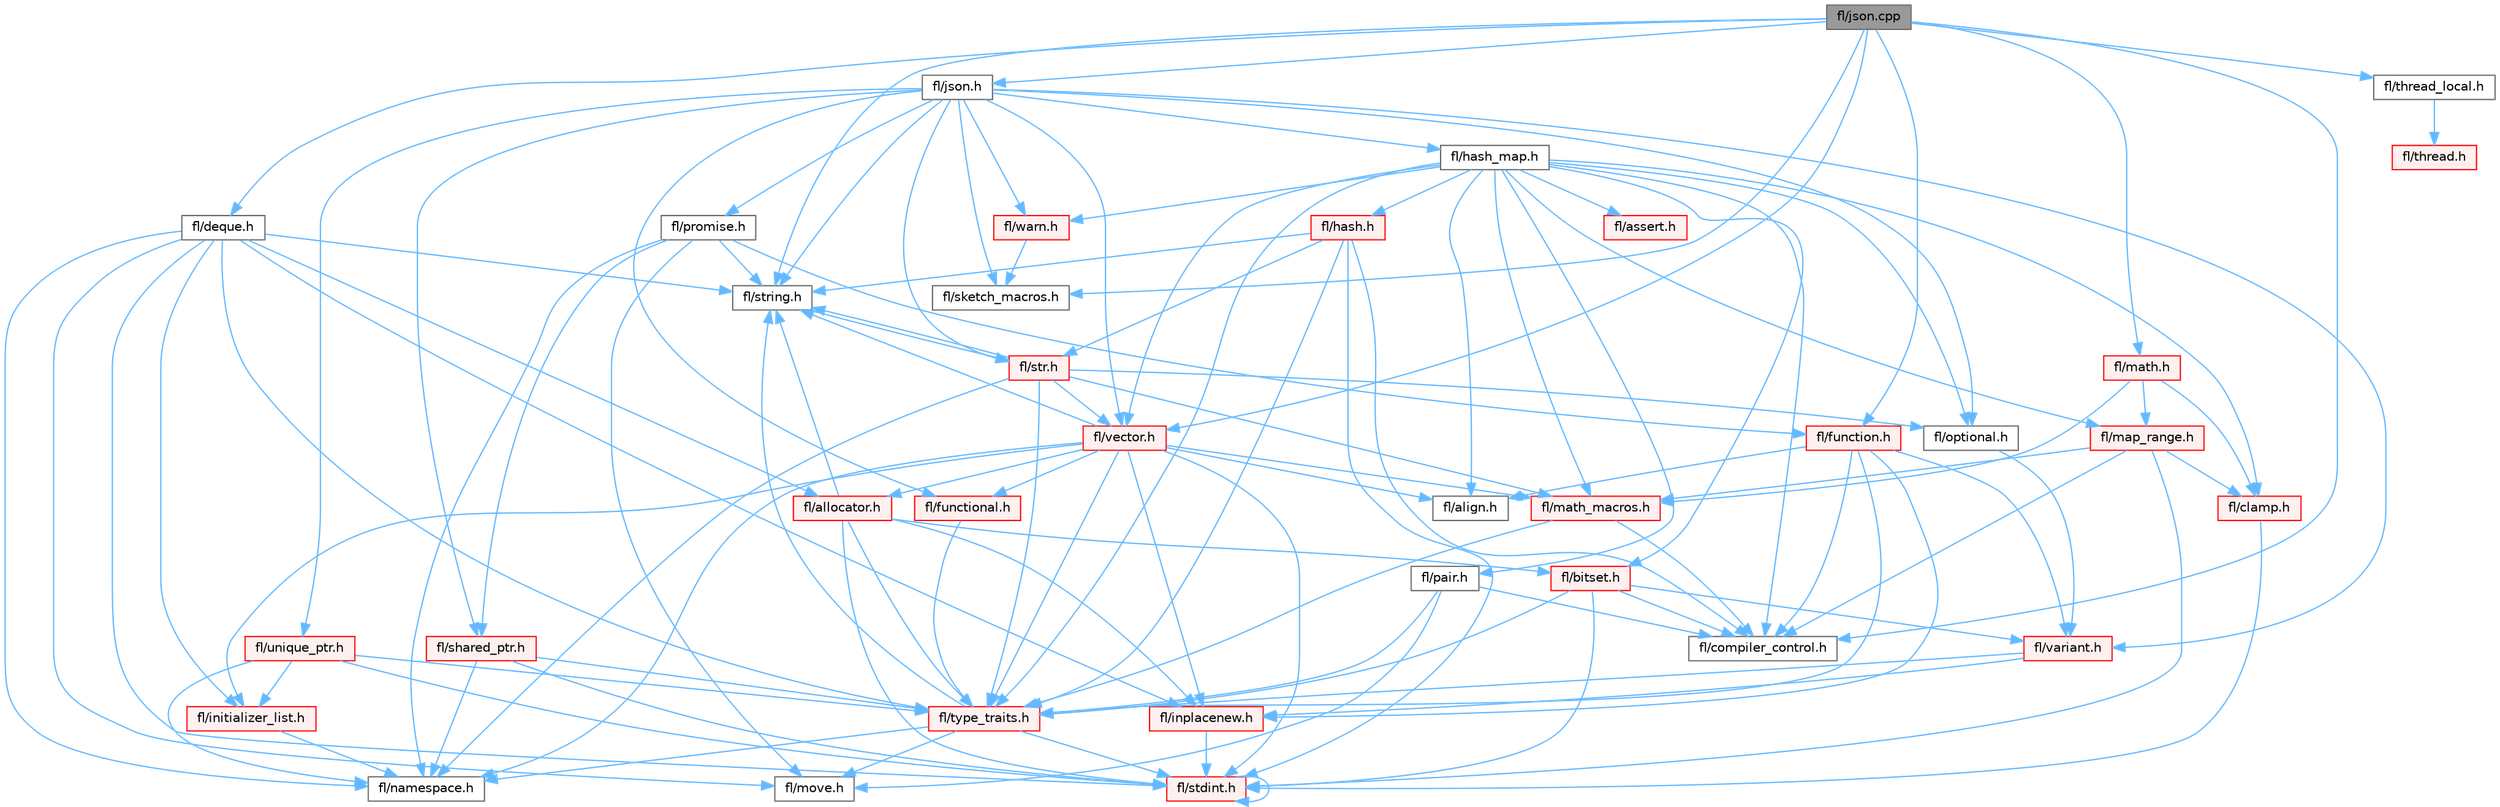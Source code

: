 digraph "fl/json.cpp"
{
 // INTERACTIVE_SVG=YES
 // LATEX_PDF_SIZE
  bgcolor="transparent";
  edge [fontname=Helvetica,fontsize=10,labelfontname=Helvetica,labelfontsize=10];
  node [fontname=Helvetica,fontsize=10,shape=box,height=0.2,width=0.4];
  Node1 [id="Node000001",label="fl/json.cpp",height=0.2,width=0.4,color="gray40", fillcolor="grey60", style="filled", fontcolor="black",tooltip=" "];
  Node1 -> Node2 [id="edge1_Node000001_Node000002",color="steelblue1",style="solid",tooltip=" "];
  Node2 [id="Node000002",label="fl/json.h",height=0.2,width=0.4,color="grey40", fillcolor="white", style="filled",URL="$d7/d91/fl_2json_8h.html",tooltip="FastLED's Elegant JSON Library: fl::Json"];
  Node2 -> Node3 [id="edge2_Node000002_Node000003",color="steelblue1",style="solid",tooltip=" "];
  Node3 [id="Node000003",label="fl/string.h",height=0.2,width=0.4,color="grey40", fillcolor="white", style="filled",URL="$da/d66/string_8h.html",tooltip=" "];
  Node3 -> Node4 [id="edge3_Node000003_Node000004",color="steelblue1",style="solid",tooltip=" "];
  Node4 [id="Node000004",label="fl/str.h",height=0.2,width=0.4,color="red", fillcolor="#FFF0F0", style="filled",URL="$d1/d93/str_8h.html",tooltip=" "];
  Node4 -> Node3 [id="edge4_Node000004_Node000003",color="steelblue1",style="solid",tooltip=" "];
  Node4 -> Node15 [id="edge5_Node000004_Node000015",color="steelblue1",style="solid",tooltip=" "];
  Node15 [id="Node000015",label="fl/math_macros.h",height=0.2,width=0.4,color="red", fillcolor="#FFF0F0", style="filled",URL="$d8/db8/math__macros_8h.html",tooltip=" "];
  Node15 -> Node16 [id="edge6_Node000015_Node000016",color="steelblue1",style="solid",tooltip=" "];
  Node16 [id="Node000016",label="fl/compiler_control.h",height=0.2,width=0.4,color="grey40", fillcolor="white", style="filled",URL="$d4/d54/compiler__control_8h.html",tooltip=" "];
  Node15 -> Node17 [id="edge7_Node000015_Node000017",color="steelblue1",style="solid",tooltip=" "];
  Node17 [id="Node000017",label="fl/type_traits.h",height=0.2,width=0.4,color="red", fillcolor="#FFF0F0", style="filled",URL="$df/d63/type__traits_8h.html",tooltip=" "];
  Node17 -> Node3 [id="edge8_Node000017_Node000003",color="steelblue1",style="solid",tooltip=" "];
  Node17 -> Node6 [id="edge9_Node000017_Node000006",color="steelblue1",style="solid",tooltip=" "];
  Node6 [id="Node000006",label="fl/stdint.h",height=0.2,width=0.4,color="red", fillcolor="#FFF0F0", style="filled",URL="$df/dd8/stdint_8h.html",tooltip=" "];
  Node6 -> Node6 [id="edge10_Node000006_Node000006",color="steelblue1",style="solid",tooltip=" "];
  Node17 -> Node18 [id="edge11_Node000017_Node000018",color="steelblue1",style="solid",tooltip=" "];
  Node18 [id="Node000018",label="fl/namespace.h",height=0.2,width=0.4,color="grey40", fillcolor="white", style="filled",URL="$df/d2a/namespace_8h.html",tooltip="Implements the FastLED namespace macros."];
  Node17 -> Node19 [id="edge12_Node000017_Node000019",color="steelblue1",style="solid",tooltip=" "];
  Node19 [id="Node000019",label="fl/move.h",height=0.2,width=0.4,color="grey40", fillcolor="white", style="filled",URL="$d9/d83/move_8h.html",tooltip=" "];
  Node4 -> Node18 [id="edge13_Node000004_Node000018",color="steelblue1",style="solid",tooltip=" "];
  Node4 -> Node46 [id="edge14_Node000004_Node000046",color="steelblue1",style="solid",tooltip=" "];
  Node46 [id="Node000046",label="fl/optional.h",height=0.2,width=0.4,color="grey40", fillcolor="white", style="filled",URL="$dc/d62/optional_8h.html",tooltip=" "];
  Node46 -> Node37 [id="edge15_Node000046_Node000037",color="steelblue1",style="solid",tooltip=" "];
  Node37 [id="Node000037",label="fl/variant.h",height=0.2,width=0.4,color="red", fillcolor="#FFF0F0", style="filled",URL="$d6/d10/variant_8h.html",tooltip=" "];
  Node37 -> Node31 [id="edge16_Node000037_Node000031",color="steelblue1",style="solid",tooltip=" "];
  Node31 [id="Node000031",label="fl/inplacenew.h",height=0.2,width=0.4,color="red", fillcolor="#FFF0F0", style="filled",URL="$db/d36/inplacenew_8h.html",tooltip=" "];
  Node31 -> Node6 [id="edge17_Node000031_Node000006",color="steelblue1",style="solid",tooltip=" "];
  Node37 -> Node17 [id="edge18_Node000037_Node000017",color="steelblue1",style="solid",tooltip=" "];
  Node4 -> Node17 [id="edge19_Node000004_Node000017",color="steelblue1",style="solid",tooltip=" "];
  Node4 -> Node47 [id="edge20_Node000004_Node000047",color="steelblue1",style="solid",tooltip=" "];
  Node47 [id="Node000047",label="fl/vector.h",height=0.2,width=0.4,color="red", fillcolor="#FFF0F0", style="filled",URL="$d6/d68/vector_8h.html",tooltip=" "];
  Node47 -> Node6 [id="edge21_Node000047_Node000006",color="steelblue1",style="solid",tooltip=" "];
  Node47 -> Node3 [id="edge22_Node000047_Node000003",color="steelblue1",style="solid",tooltip=" "];
  Node47 -> Node48 [id="edge23_Node000047_Node000048",color="steelblue1",style="solid",tooltip=" "];
  Node48 [id="Node000048",label="fl/functional.h",height=0.2,width=0.4,color="red", fillcolor="#FFF0F0", style="filled",URL="$d8/dea/functional_8h.html",tooltip=" "];
  Node48 -> Node17 [id="edge24_Node000048_Node000017",color="steelblue1",style="solid",tooltip=" "];
  Node47 -> Node26 [id="edge25_Node000047_Node000026",color="steelblue1",style="solid",tooltip=" "];
  Node26 [id="Node000026",label="fl/initializer_list.h",height=0.2,width=0.4,color="red", fillcolor="#FFF0F0", style="filled",URL="$d6/d23/initializer__list_8h.html",tooltip=" "];
  Node26 -> Node18 [id="edge26_Node000026_Node000018",color="steelblue1",style="solid",tooltip=" "];
  Node47 -> Node15 [id="edge27_Node000047_Node000015",color="steelblue1",style="solid",tooltip=" "];
  Node47 -> Node18 [id="edge28_Node000047_Node000018",color="steelblue1",style="solid",tooltip=" "];
  Node47 -> Node29 [id="edge29_Node000047_Node000029",color="steelblue1",style="solid",tooltip=" "];
  Node29 [id="Node000029",label="fl/allocator.h",height=0.2,width=0.4,color="red", fillcolor="#FFF0F0", style="filled",URL="$da/da9/allocator_8h.html",tooltip=" "];
  Node29 -> Node3 [id="edge30_Node000029_Node000003",color="steelblue1",style="solid",tooltip=" "];
  Node29 -> Node31 [id="edge31_Node000029_Node000031",color="steelblue1",style="solid",tooltip=" "];
  Node29 -> Node17 [id="edge32_Node000029_Node000017",color="steelblue1",style="solid",tooltip=" "];
  Node29 -> Node6 [id="edge33_Node000029_Node000006",color="steelblue1",style="solid",tooltip=" "];
  Node29 -> Node35 [id="edge34_Node000029_Node000035",color="steelblue1",style="solid",tooltip=" "];
  Node35 [id="Node000035",label="fl/bitset.h",height=0.2,width=0.4,color="red", fillcolor="#FFF0F0", style="filled",URL="$d1/d69/bitset_8h.html",tooltip=" "];
  Node35 -> Node17 [id="edge35_Node000035_Node000017",color="steelblue1",style="solid",tooltip=" "];
  Node35 -> Node37 [id="edge36_Node000035_Node000037",color="steelblue1",style="solid",tooltip=" "];
  Node35 -> Node6 [id="edge37_Node000035_Node000006",color="steelblue1",style="solid",tooltip=" "];
  Node35 -> Node16 [id="edge38_Node000035_Node000016",color="steelblue1",style="solid",tooltip=" "];
  Node47 -> Node17 [id="edge39_Node000047_Node000017",color="steelblue1",style="solid",tooltip=" "];
  Node47 -> Node31 [id="edge40_Node000047_Node000031",color="steelblue1",style="solid",tooltip=" "];
  Node47 -> Node44 [id="edge41_Node000047_Node000044",color="steelblue1",style="solid",tooltip=" "];
  Node44 [id="Node000044",label="fl/align.h",height=0.2,width=0.4,color="grey40", fillcolor="white", style="filled",URL="$d1/ddf/align_8h.html",tooltip=" "];
  Node2 -> Node47 [id="edge42_Node000002_Node000047",color="steelblue1",style="solid",tooltip=" "];
  Node2 -> Node52 [id="edge43_Node000002_Node000052",color="steelblue1",style="solid",tooltip=" "];
  Node52 [id="Node000052",label="fl/hash_map.h",height=0.2,width=0.4,color="grey40", fillcolor="white", style="filled",URL="$d6/d13/hash__map_8h.html",tooltip=" "];
  Node52 -> Node53 [id="edge44_Node000052_Node000053",color="steelblue1",style="solid",tooltip=" "];
  Node53 [id="Node000053",label="fl/assert.h",height=0.2,width=0.4,color="red", fillcolor="#FFF0F0", style="filled",URL="$dc/da7/assert_8h.html",tooltip=" "];
  Node52 -> Node35 [id="edge45_Node000052_Node000035",color="steelblue1",style="solid",tooltip=" "];
  Node52 -> Node12 [id="edge46_Node000052_Node000012",color="steelblue1",style="solid",tooltip=" "];
  Node12 [id="Node000012",label="fl/clamp.h",height=0.2,width=0.4,color="red", fillcolor="#FFF0F0", style="filled",URL="$d6/dd3/clamp_8h.html",tooltip=" "];
  Node12 -> Node6 [id="edge47_Node000012_Node000006",color="steelblue1",style="solid",tooltip=" "];
  Node52 -> Node55 [id="edge48_Node000052_Node000055",color="steelblue1",style="solid",tooltip=" "];
  Node55 [id="Node000055",label="fl/hash.h",height=0.2,width=0.4,color="red", fillcolor="#FFF0F0", style="filled",URL="$db/dfb/hash_8h.html",tooltip=" "];
  Node55 -> Node4 [id="edge49_Node000055_Node000004",color="steelblue1",style="solid",tooltip=" "];
  Node55 -> Node17 [id="edge50_Node000055_Node000017",color="steelblue1",style="solid",tooltip=" "];
  Node55 -> Node6 [id="edge51_Node000055_Node000006",color="steelblue1",style="solid",tooltip=" "];
  Node55 -> Node3 [id="edge52_Node000055_Node000003",color="steelblue1",style="solid",tooltip=" "];
  Node55 -> Node16 [id="edge53_Node000055_Node000016",color="steelblue1",style="solid",tooltip=" "];
  Node52 -> Node14 [id="edge54_Node000052_Node000014",color="steelblue1",style="solid",tooltip=" "];
  Node14 [id="Node000014",label="fl/map_range.h",height=0.2,width=0.4,color="red", fillcolor="#FFF0F0", style="filled",URL="$d1/d47/map__range_8h.html",tooltip=" "];
  Node14 -> Node6 [id="edge55_Node000014_Node000006",color="steelblue1",style="solid",tooltip=" "];
  Node14 -> Node12 [id="edge56_Node000014_Node000012",color="steelblue1",style="solid",tooltip=" "];
  Node14 -> Node15 [id="edge57_Node000014_Node000015",color="steelblue1",style="solid",tooltip=" "];
  Node14 -> Node16 [id="edge58_Node000014_Node000016",color="steelblue1",style="solid",tooltip=" "];
  Node52 -> Node46 [id="edge59_Node000052_Node000046",color="steelblue1",style="solid",tooltip=" "];
  Node52 -> Node56 [id="edge60_Node000052_Node000056",color="steelblue1",style="solid",tooltip=" "];
  Node56 [id="Node000056",label="fl/pair.h",height=0.2,width=0.4,color="grey40", fillcolor="white", style="filled",URL="$d3/d41/pair_8h.html",tooltip=" "];
  Node56 -> Node19 [id="edge61_Node000056_Node000019",color="steelblue1",style="solid",tooltip=" "];
  Node56 -> Node16 [id="edge62_Node000056_Node000016",color="steelblue1",style="solid",tooltip=" "];
  Node56 -> Node17 [id="edge63_Node000056_Node000017",color="steelblue1",style="solid",tooltip=" "];
  Node52 -> Node17 [id="edge64_Node000052_Node000017",color="steelblue1",style="solid",tooltip=" "];
  Node52 -> Node47 [id="edge65_Node000052_Node000047",color="steelblue1",style="solid",tooltip=" "];
  Node52 -> Node57 [id="edge66_Node000052_Node000057",color="steelblue1",style="solid",tooltip=" "];
  Node57 [id="Node000057",label="fl/warn.h",height=0.2,width=0.4,color="red", fillcolor="#FFF0F0", style="filled",URL="$de/d77/warn_8h.html",tooltip=" "];
  Node57 -> Node68 [id="edge67_Node000057_Node000068",color="steelblue1",style="solid",tooltip=" "];
  Node68 [id="Node000068",label="fl/sketch_macros.h",height=0.2,width=0.4,color="grey40", fillcolor="white", style="filled",URL="$d1/dbc/sketch__macros_8h.html",tooltip=" "];
  Node52 -> Node44 [id="edge68_Node000052_Node000044",color="steelblue1",style="solid",tooltip=" "];
  Node52 -> Node16 [id="edge69_Node000052_Node000016",color="steelblue1",style="solid",tooltip=" "];
  Node52 -> Node15 [id="edge70_Node000052_Node000015",color="steelblue1",style="solid",tooltip=" "];
  Node2 -> Node37 [id="edge71_Node000002_Node000037",color="steelblue1",style="solid",tooltip=" "];
  Node2 -> Node46 [id="edge72_Node000002_Node000046",color="steelblue1",style="solid",tooltip=" "];
  Node2 -> Node23 [id="edge73_Node000002_Node000023",color="steelblue1",style="solid",tooltip=" "];
  Node23 [id="Node000023",label="fl/unique_ptr.h",height=0.2,width=0.4,color="red", fillcolor="#FFF0F0", style="filled",URL="$da/d4b/unique__ptr_8h.html",tooltip=" "];
  Node23 -> Node18 [id="edge74_Node000023_Node000018",color="steelblue1",style="solid",tooltip=" "];
  Node23 -> Node17 [id="edge75_Node000023_Node000017",color="steelblue1",style="solid",tooltip=" "];
  Node23 -> Node6 [id="edge76_Node000023_Node000006",color="steelblue1",style="solid",tooltip=" "];
  Node23 -> Node26 [id="edge77_Node000023_Node000026",color="steelblue1",style="solid",tooltip=" "];
  Node2 -> Node41 [id="edge78_Node000002_Node000041",color="steelblue1",style="solid",tooltip=" "];
  Node41 [id="Node000041",label="fl/shared_ptr.h",height=0.2,width=0.4,color="red", fillcolor="#FFF0F0", style="filled",URL="$df/d6a/shared__ptr_8h.html",tooltip=" "];
  Node41 -> Node18 [id="edge79_Node000041_Node000018",color="steelblue1",style="solid",tooltip=" "];
  Node41 -> Node17 [id="edge80_Node000041_Node000017",color="steelblue1",style="solid",tooltip=" "];
  Node41 -> Node6 [id="edge81_Node000041_Node000006",color="steelblue1",style="solid",tooltip=" "];
  Node2 -> Node48 [id="edge82_Node000002_Node000048",color="steelblue1",style="solid",tooltip=" "];
  Node2 -> Node4 [id="edge83_Node000002_Node000004",color="steelblue1",style="solid",tooltip=" "];
  Node2 -> Node69 [id="edge84_Node000002_Node000069",color="steelblue1",style="solid",tooltip=" "];
  Node69 [id="Node000069",label="fl/promise.h",height=0.2,width=0.4,color="grey40", fillcolor="white", style="filled",URL="$d6/d17/promise_8h.html",tooltip="Promise-based fluent API for FastLED - standalone async primitives."];
  Node69 -> Node18 [id="edge85_Node000069_Node000018",color="steelblue1",style="solid",tooltip=" "];
  Node69 -> Node70 [id="edge86_Node000069_Node000070",color="steelblue1",style="solid",tooltip=" "];
  Node70 [id="Node000070",label="fl/function.h",height=0.2,width=0.4,color="red", fillcolor="#FFF0F0", style="filled",URL="$dd/d67/function_8h.html",tooltip=" "];
  Node70 -> Node17 [id="edge87_Node000070_Node000017",color="steelblue1",style="solid",tooltip=" "];
  Node70 -> Node16 [id="edge88_Node000070_Node000016",color="steelblue1",style="solid",tooltip=" "];
  Node70 -> Node37 [id="edge89_Node000070_Node000037",color="steelblue1",style="solid",tooltip=" "];
  Node70 -> Node31 [id="edge90_Node000070_Node000031",color="steelblue1",style="solid",tooltip=" "];
  Node70 -> Node44 [id="edge91_Node000070_Node000044",color="steelblue1",style="solid",tooltip=" "];
  Node69 -> Node3 [id="edge92_Node000069_Node000003",color="steelblue1",style="solid",tooltip=" "];
  Node69 -> Node41 [id="edge93_Node000069_Node000041",color="steelblue1",style="solid",tooltip=" "];
  Node69 -> Node19 [id="edge94_Node000069_Node000019",color="steelblue1",style="solid",tooltip=" "];
  Node2 -> Node57 [id="edge95_Node000002_Node000057",color="steelblue1",style="solid",tooltip=" "];
  Node2 -> Node68 [id="edge96_Node000002_Node000068",color="steelblue1",style="solid",tooltip=" "];
  Node1 -> Node3 [id="edge97_Node000001_Node000003",color="steelblue1",style="solid",tooltip=" "];
  Node1 -> Node47 [id="edge98_Node000001_Node000047",color="steelblue1",style="solid",tooltip=" "];
  Node1 -> Node71 [id="edge99_Node000001_Node000071",color="steelblue1",style="solid",tooltip=" "];
  Node71 [id="Node000071",label="fl/deque.h",height=0.2,width=0.4,color="grey40", fillcolor="white", style="filled",URL="$dc/d44/deque_8h.html",tooltip=" "];
  Node71 -> Node6 [id="edge100_Node000071_Node000006",color="steelblue1",style="solid",tooltip=" "];
  Node71 -> Node3 [id="edge101_Node000071_Node000003",color="steelblue1",style="solid",tooltip=" "];
  Node71 -> Node29 [id="edge102_Node000071_Node000029",color="steelblue1",style="solid",tooltip=" "];
  Node71 -> Node26 [id="edge103_Node000071_Node000026",color="steelblue1",style="solid",tooltip=" "];
  Node71 -> Node31 [id="edge104_Node000071_Node000031",color="steelblue1",style="solid",tooltip=" "];
  Node71 -> Node19 [id="edge105_Node000071_Node000019",color="steelblue1",style="solid",tooltip=" "];
  Node71 -> Node18 [id="edge106_Node000071_Node000018",color="steelblue1",style="solid",tooltip=" "];
  Node71 -> Node17 [id="edge107_Node000071_Node000017",color="steelblue1",style="solid",tooltip=" "];
  Node1 -> Node70 [id="edge108_Node000001_Node000070",color="steelblue1",style="solid",tooltip=" "];
  Node1 -> Node68 [id="edge109_Node000001_Node000068",color="steelblue1",style="solid",tooltip=" "];
  Node1 -> Node10 [id="edge110_Node000001_Node000010",color="steelblue1",style="solid",tooltip=" "];
  Node10 [id="Node000010",label="fl/math.h",height=0.2,width=0.4,color="red", fillcolor="#FFF0F0", style="filled",URL="$df/db1/math_8h.html",tooltip=" "];
  Node10 -> Node12 [id="edge111_Node000010_Node000012",color="steelblue1",style="solid",tooltip=" "];
  Node10 -> Node14 [id="edge112_Node000010_Node000014",color="steelblue1",style="solid",tooltip=" "];
  Node10 -> Node15 [id="edge113_Node000010_Node000015",color="steelblue1",style="solid",tooltip=" "];
  Node1 -> Node16 [id="edge114_Node000001_Node000016",color="steelblue1",style="solid",tooltip=" "];
  Node1 -> Node72 [id="edge115_Node000001_Node000072",color="steelblue1",style="solid",tooltip=" "];
  Node72 [id="Node000072",label="fl/thread_local.h",height=0.2,width=0.4,color="grey40", fillcolor="white", style="filled",URL="$d8/d7a/thread__local_8h.html",tooltip=" "];
  Node72 -> Node43 [id="edge116_Node000072_Node000043",color="steelblue1",style="solid",tooltip=" "];
  Node43 [id="Node000043",label="fl/thread.h",height=0.2,width=0.4,color="red", fillcolor="#FFF0F0", style="filled",URL="$db/dd5/thread_8h.html",tooltip=" "];
}
